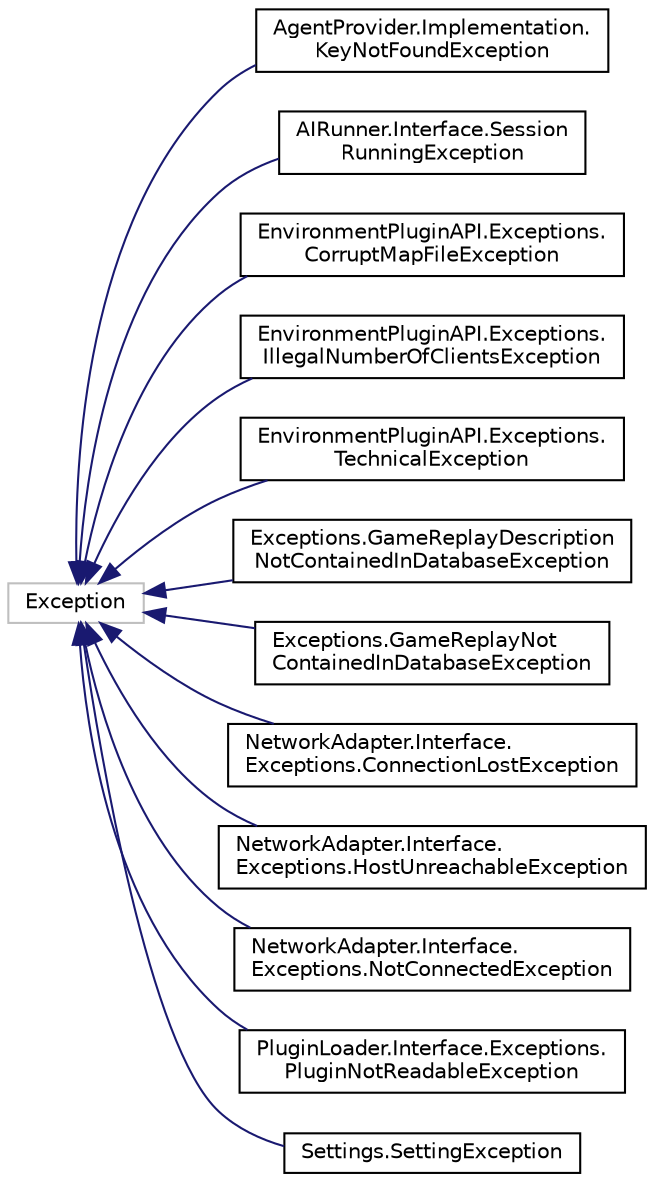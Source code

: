 digraph "Graphical Class Hierarchy"
{
  edge [fontname="Helvetica",fontsize="10",labelfontname="Helvetica",labelfontsize="10"];
  node [fontname="Helvetica",fontsize="10",shape=record];
  rankdir="LR";
  Node1 [label="Exception",height=0.2,width=0.4,color="grey75", fillcolor="white", style="filled"];
  Node1 -> Node2 [dir="back",color="midnightblue",fontsize="10",style="solid",fontname="Helvetica"];
  Node2 [label="AgentProvider.Implementation.\lKeyNotFoundException",height=0.2,width=0.4,color="black", fillcolor="white", style="filled",URL="$class_agent_provider_1_1_implementation_1_1_key_not_found_exception.html"];
  Node1 -> Node3 [dir="back",color="midnightblue",fontsize="10",style="solid",fontname="Helvetica"];
  Node3 [label="AIRunner.Interface.Session\lRunningException",height=0.2,width=0.4,color="black", fillcolor="white", style="filled",URL="$class_a_i_runner_1_1_interface_1_1_session_running_exception.html"];
  Node1 -> Node4 [dir="back",color="midnightblue",fontsize="10",style="solid",fontname="Helvetica"];
  Node4 [label="EnvironmentPluginAPI.Exceptions.\lCorruptMapFileException",height=0.2,width=0.4,color="black", fillcolor="white", style="filled",URL="$class_environment_plugin_a_p_i_1_1_exceptions_1_1_corrupt_map_file_exception.html"];
  Node1 -> Node5 [dir="back",color="midnightblue",fontsize="10",style="solid",fontname="Helvetica"];
  Node5 [label="EnvironmentPluginAPI.Exceptions.\lIllegalNumberOfClientsException",height=0.2,width=0.4,color="black", fillcolor="white", style="filled",URL="$class_environment_plugin_a_p_i_1_1_exceptions_1_1_illegal_number_of_clients_exception.html"];
  Node1 -> Node6 [dir="back",color="midnightblue",fontsize="10",style="solid",fontname="Helvetica"];
  Node6 [label="EnvironmentPluginAPI.Exceptions.\lTechnicalException",height=0.2,width=0.4,color="black", fillcolor="white", style="filled",URL="$class_environment_plugin_a_p_i_1_1_exceptions_1_1_technical_exception.html"];
  Node1 -> Node7 [dir="back",color="midnightblue",fontsize="10",style="solid",fontname="Helvetica"];
  Node7 [label="Exceptions.GameReplayDescription\lNotContainedInDatabaseException",height=0.2,width=0.4,color="black", fillcolor="white", style="filled",URL="$class_exceptions_1_1_game_replay_description_not_contained_in_database_exception.html"];
  Node1 -> Node8 [dir="back",color="midnightblue",fontsize="10",style="solid",fontname="Helvetica"];
  Node8 [label="Exceptions.GameReplayNot\lContainedInDatabaseException",height=0.2,width=0.4,color="black", fillcolor="white", style="filled",URL="$class_exceptions_1_1_game_replay_not_contained_in_database_exception.html"];
  Node1 -> Node9 [dir="back",color="midnightblue",fontsize="10",style="solid",fontname="Helvetica"];
  Node9 [label="NetworkAdapter.Interface.\lExceptions.ConnectionLostException",height=0.2,width=0.4,color="black", fillcolor="white", style="filled",URL="$class_network_adapter_1_1_interface_1_1_exceptions_1_1_connection_lost_exception.html"];
  Node1 -> Node10 [dir="back",color="midnightblue",fontsize="10",style="solid",fontname="Helvetica"];
  Node10 [label="NetworkAdapter.Interface.\lExceptions.HostUnreachableException",height=0.2,width=0.4,color="black", fillcolor="white", style="filled",URL="$class_network_adapter_1_1_interface_1_1_exceptions_1_1_host_unreachable_exception.html"];
  Node1 -> Node11 [dir="back",color="midnightblue",fontsize="10",style="solid",fontname="Helvetica"];
  Node11 [label="NetworkAdapter.Interface.\lExceptions.NotConnectedException",height=0.2,width=0.4,color="black", fillcolor="white", style="filled",URL="$class_network_adapter_1_1_interface_1_1_exceptions_1_1_not_connected_exception.html"];
  Node1 -> Node12 [dir="back",color="midnightblue",fontsize="10",style="solid",fontname="Helvetica"];
  Node12 [label="PluginLoader.Interface.Exceptions.\lPluginNotReadableException",height=0.2,width=0.4,color="black", fillcolor="white", style="filled",URL="$class_plugin_loader_1_1_interface_1_1_exceptions_1_1_plugin_not_readable_exception.html"];
  Node1 -> Node13 [dir="back",color="midnightblue",fontsize="10",style="solid",fontname="Helvetica"];
  Node13 [label="Settings.SettingException",height=0.2,width=0.4,color="black", fillcolor="white", style="filled",URL="$class_settings_1_1_setting_exception.html"];
}
